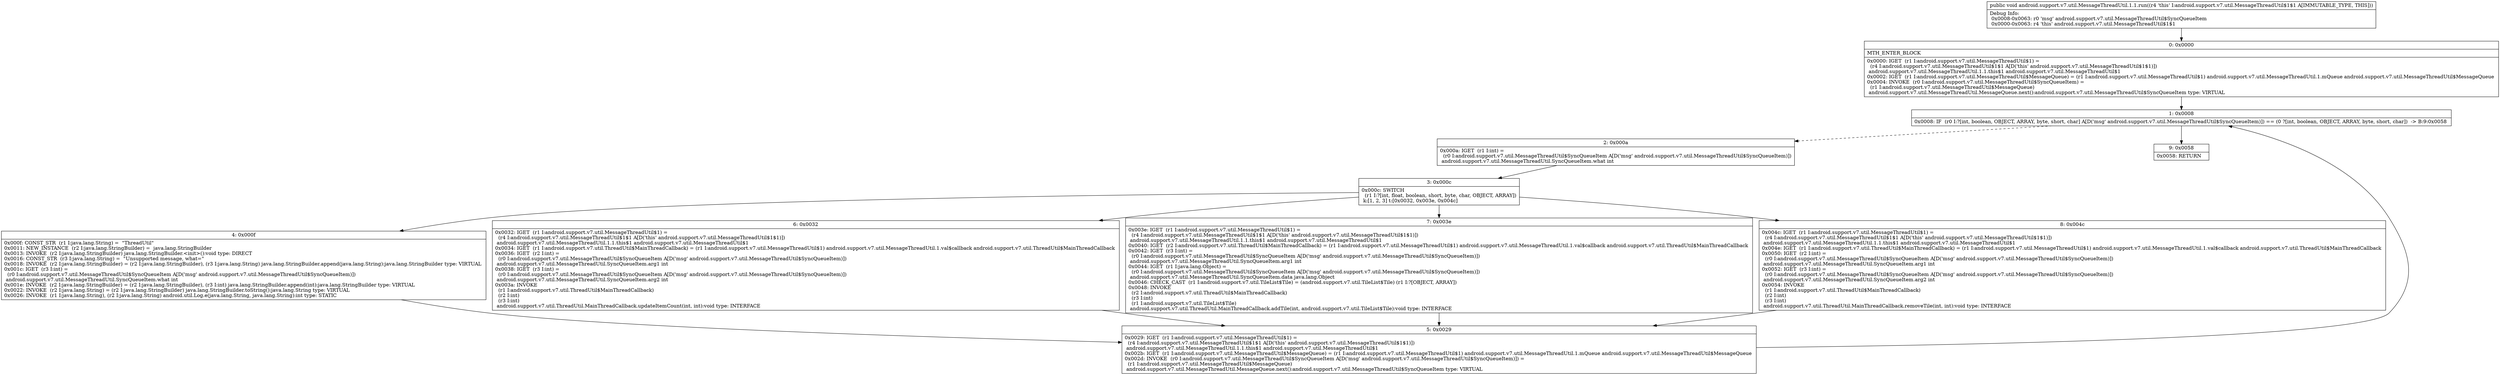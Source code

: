 digraph "CFG forandroid.support.v7.util.MessageThreadUtil.1.1.run()V" {
Node_0 [shape=record,label="{0\:\ 0x0000|MTH_ENTER_BLOCK\l|0x0000: IGET  (r1 I:android.support.v7.util.MessageThreadUtil$1) = \l  (r4 I:android.support.v7.util.MessageThreadUtil$1$1 A[D('this' android.support.v7.util.MessageThreadUtil$1$1)])\l android.support.v7.util.MessageThreadUtil.1.1.this$1 android.support.v7.util.MessageThreadUtil$1 \l0x0002: IGET  (r1 I:android.support.v7.util.MessageThreadUtil$MessageQueue) = (r1 I:android.support.v7.util.MessageThreadUtil$1) android.support.v7.util.MessageThreadUtil.1.mQueue android.support.v7.util.MessageThreadUtil$MessageQueue \l0x0004: INVOKE  (r0 I:android.support.v7.util.MessageThreadUtil$SyncQueueItem) = \l  (r1 I:android.support.v7.util.MessageThreadUtil$MessageQueue)\l android.support.v7.util.MessageThreadUtil.MessageQueue.next():android.support.v7.util.MessageThreadUtil$SyncQueueItem type: VIRTUAL \l}"];
Node_1 [shape=record,label="{1\:\ 0x0008|0x0008: IF  (r0 I:?[int, boolean, OBJECT, ARRAY, byte, short, char] A[D('msg' android.support.v7.util.MessageThreadUtil$SyncQueueItem)]) == (0 ?[int, boolean, OBJECT, ARRAY, byte, short, char])  \-\> B:9:0x0058 \l}"];
Node_2 [shape=record,label="{2\:\ 0x000a|0x000a: IGET  (r1 I:int) = \l  (r0 I:android.support.v7.util.MessageThreadUtil$SyncQueueItem A[D('msg' android.support.v7.util.MessageThreadUtil$SyncQueueItem)])\l android.support.v7.util.MessageThreadUtil.SyncQueueItem.what int \l}"];
Node_3 [shape=record,label="{3\:\ 0x000c|0x000c: SWITCH  \l  (r1 I:?[int, float, boolean, short, byte, char, OBJECT, ARRAY])\l k:[1, 2, 3] t:[0x0032, 0x003e, 0x004c] \l}"];
Node_4 [shape=record,label="{4\:\ 0x000f|0x000f: CONST_STR  (r1 I:java.lang.String) =  \"ThreadUtil\" \l0x0011: NEW_INSTANCE  (r2 I:java.lang.StringBuilder) =  java.lang.StringBuilder \l0x0013: INVOKE  (r2 I:java.lang.StringBuilder) java.lang.StringBuilder.\<init\>():void type: DIRECT \l0x0016: CONST_STR  (r3 I:java.lang.String) =  \"Unsupported message, what=\" \l0x0018: INVOKE  (r2 I:java.lang.StringBuilder) = (r2 I:java.lang.StringBuilder), (r3 I:java.lang.String) java.lang.StringBuilder.append(java.lang.String):java.lang.StringBuilder type: VIRTUAL \l0x001c: IGET  (r3 I:int) = \l  (r0 I:android.support.v7.util.MessageThreadUtil$SyncQueueItem A[D('msg' android.support.v7.util.MessageThreadUtil$SyncQueueItem)])\l android.support.v7.util.MessageThreadUtil.SyncQueueItem.what int \l0x001e: INVOKE  (r2 I:java.lang.StringBuilder) = (r2 I:java.lang.StringBuilder), (r3 I:int) java.lang.StringBuilder.append(int):java.lang.StringBuilder type: VIRTUAL \l0x0022: INVOKE  (r2 I:java.lang.String) = (r2 I:java.lang.StringBuilder) java.lang.StringBuilder.toString():java.lang.String type: VIRTUAL \l0x0026: INVOKE  (r1 I:java.lang.String), (r2 I:java.lang.String) android.util.Log.e(java.lang.String, java.lang.String):int type: STATIC \l}"];
Node_5 [shape=record,label="{5\:\ 0x0029|0x0029: IGET  (r1 I:android.support.v7.util.MessageThreadUtil$1) = \l  (r4 I:android.support.v7.util.MessageThreadUtil$1$1 A[D('this' android.support.v7.util.MessageThreadUtil$1$1)])\l android.support.v7.util.MessageThreadUtil.1.1.this$1 android.support.v7.util.MessageThreadUtil$1 \l0x002b: IGET  (r1 I:android.support.v7.util.MessageThreadUtil$MessageQueue) = (r1 I:android.support.v7.util.MessageThreadUtil$1) android.support.v7.util.MessageThreadUtil.1.mQueue android.support.v7.util.MessageThreadUtil$MessageQueue \l0x002d: INVOKE  (r0 I:android.support.v7.util.MessageThreadUtil$SyncQueueItem A[D('msg' android.support.v7.util.MessageThreadUtil$SyncQueueItem)]) = \l  (r1 I:android.support.v7.util.MessageThreadUtil$MessageQueue)\l android.support.v7.util.MessageThreadUtil.MessageQueue.next():android.support.v7.util.MessageThreadUtil$SyncQueueItem type: VIRTUAL \l}"];
Node_6 [shape=record,label="{6\:\ 0x0032|0x0032: IGET  (r1 I:android.support.v7.util.MessageThreadUtil$1) = \l  (r4 I:android.support.v7.util.MessageThreadUtil$1$1 A[D('this' android.support.v7.util.MessageThreadUtil$1$1)])\l android.support.v7.util.MessageThreadUtil.1.1.this$1 android.support.v7.util.MessageThreadUtil$1 \l0x0034: IGET  (r1 I:android.support.v7.util.ThreadUtil$MainThreadCallback) = (r1 I:android.support.v7.util.MessageThreadUtil$1) android.support.v7.util.MessageThreadUtil.1.val$callback android.support.v7.util.ThreadUtil$MainThreadCallback \l0x0036: IGET  (r2 I:int) = \l  (r0 I:android.support.v7.util.MessageThreadUtil$SyncQueueItem A[D('msg' android.support.v7.util.MessageThreadUtil$SyncQueueItem)])\l android.support.v7.util.MessageThreadUtil.SyncQueueItem.arg1 int \l0x0038: IGET  (r3 I:int) = \l  (r0 I:android.support.v7.util.MessageThreadUtil$SyncQueueItem A[D('msg' android.support.v7.util.MessageThreadUtil$SyncQueueItem)])\l android.support.v7.util.MessageThreadUtil.SyncQueueItem.arg2 int \l0x003a: INVOKE  \l  (r1 I:android.support.v7.util.ThreadUtil$MainThreadCallback)\l  (r2 I:int)\l  (r3 I:int)\l android.support.v7.util.ThreadUtil.MainThreadCallback.updateItemCount(int, int):void type: INTERFACE \l}"];
Node_7 [shape=record,label="{7\:\ 0x003e|0x003e: IGET  (r1 I:android.support.v7.util.MessageThreadUtil$1) = \l  (r4 I:android.support.v7.util.MessageThreadUtil$1$1 A[D('this' android.support.v7.util.MessageThreadUtil$1$1)])\l android.support.v7.util.MessageThreadUtil.1.1.this$1 android.support.v7.util.MessageThreadUtil$1 \l0x0040: IGET  (r2 I:android.support.v7.util.ThreadUtil$MainThreadCallback) = (r1 I:android.support.v7.util.MessageThreadUtil$1) android.support.v7.util.MessageThreadUtil.1.val$callback android.support.v7.util.ThreadUtil$MainThreadCallback \l0x0042: IGET  (r3 I:int) = \l  (r0 I:android.support.v7.util.MessageThreadUtil$SyncQueueItem A[D('msg' android.support.v7.util.MessageThreadUtil$SyncQueueItem)])\l android.support.v7.util.MessageThreadUtil.SyncQueueItem.arg1 int \l0x0044: IGET  (r1 I:java.lang.Object) = \l  (r0 I:android.support.v7.util.MessageThreadUtil$SyncQueueItem A[D('msg' android.support.v7.util.MessageThreadUtil$SyncQueueItem)])\l android.support.v7.util.MessageThreadUtil.SyncQueueItem.data java.lang.Object \l0x0046: CHECK_CAST  (r1 I:android.support.v7.util.TileList$Tile) = (android.support.v7.util.TileList$Tile) (r1 I:?[OBJECT, ARRAY]) \l0x0048: INVOKE  \l  (r2 I:android.support.v7.util.ThreadUtil$MainThreadCallback)\l  (r3 I:int)\l  (r1 I:android.support.v7.util.TileList$Tile)\l android.support.v7.util.ThreadUtil.MainThreadCallback.addTile(int, android.support.v7.util.TileList$Tile):void type: INTERFACE \l}"];
Node_8 [shape=record,label="{8\:\ 0x004c|0x004c: IGET  (r1 I:android.support.v7.util.MessageThreadUtil$1) = \l  (r4 I:android.support.v7.util.MessageThreadUtil$1$1 A[D('this' android.support.v7.util.MessageThreadUtil$1$1)])\l android.support.v7.util.MessageThreadUtil.1.1.this$1 android.support.v7.util.MessageThreadUtil$1 \l0x004e: IGET  (r1 I:android.support.v7.util.ThreadUtil$MainThreadCallback) = (r1 I:android.support.v7.util.MessageThreadUtil$1) android.support.v7.util.MessageThreadUtil.1.val$callback android.support.v7.util.ThreadUtil$MainThreadCallback \l0x0050: IGET  (r2 I:int) = \l  (r0 I:android.support.v7.util.MessageThreadUtil$SyncQueueItem A[D('msg' android.support.v7.util.MessageThreadUtil$SyncQueueItem)])\l android.support.v7.util.MessageThreadUtil.SyncQueueItem.arg1 int \l0x0052: IGET  (r3 I:int) = \l  (r0 I:android.support.v7.util.MessageThreadUtil$SyncQueueItem A[D('msg' android.support.v7.util.MessageThreadUtil$SyncQueueItem)])\l android.support.v7.util.MessageThreadUtil.SyncQueueItem.arg2 int \l0x0054: INVOKE  \l  (r1 I:android.support.v7.util.ThreadUtil$MainThreadCallback)\l  (r2 I:int)\l  (r3 I:int)\l android.support.v7.util.ThreadUtil.MainThreadCallback.removeTile(int, int):void type: INTERFACE \l}"];
Node_9 [shape=record,label="{9\:\ 0x0058|0x0058: RETURN   \l}"];
MethodNode[shape=record,label="{public void android.support.v7.util.MessageThreadUtil.1.1.run((r4 'this' I:android.support.v7.util.MessageThreadUtil$1$1 A[IMMUTABLE_TYPE, THIS]))  | Debug Info:\l  0x0008\-0x0063: r0 'msg' android.support.v7.util.MessageThreadUtil$SyncQueueItem\l  0x0000\-0x0063: r4 'this' android.support.v7.util.MessageThreadUtil$1$1\l}"];
MethodNode -> Node_0;
Node_0 -> Node_1;
Node_1 -> Node_2[style=dashed];
Node_1 -> Node_9;
Node_2 -> Node_3;
Node_3 -> Node_4;
Node_3 -> Node_6;
Node_3 -> Node_7;
Node_3 -> Node_8;
Node_4 -> Node_5;
Node_5 -> Node_1;
Node_6 -> Node_5;
Node_7 -> Node_5;
Node_8 -> Node_5;
}

